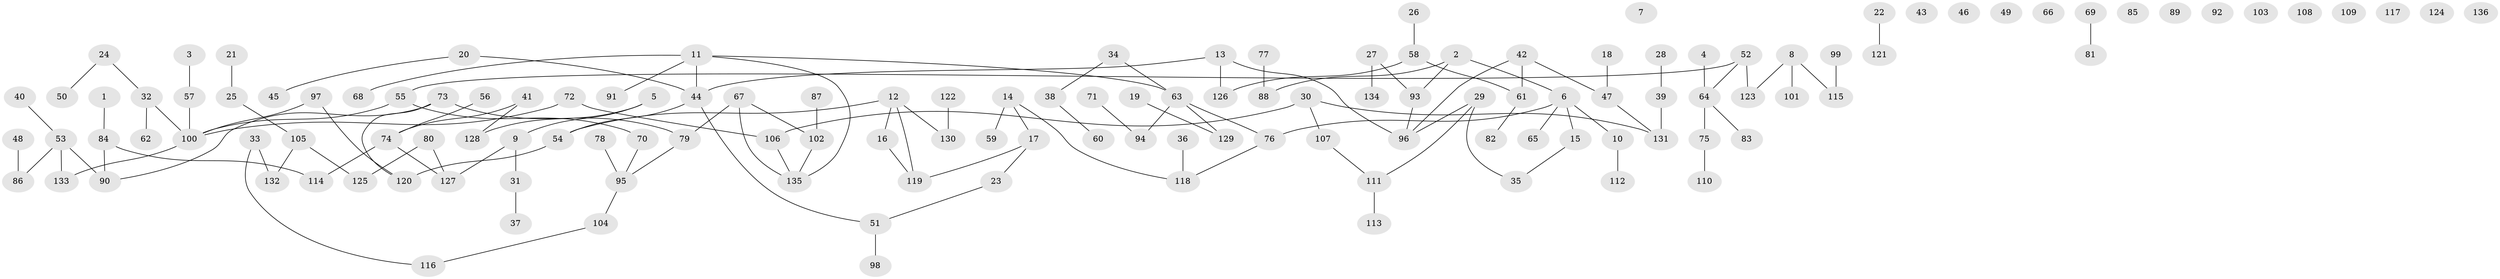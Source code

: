 // coarse degree distribution, {2: 0.20430107526881722, 3: 0.1935483870967742, 1: 0.3010752688172043, 5: 0.043010752688172046, 0: 0.16129032258064516, 4: 0.07526881720430108, 6: 0.021505376344086023}
// Generated by graph-tools (version 1.1) at 2025/41/03/06/25 10:41:20]
// undirected, 136 vertices, 134 edges
graph export_dot {
graph [start="1"]
  node [color=gray90,style=filled];
  1;
  2;
  3;
  4;
  5;
  6;
  7;
  8;
  9;
  10;
  11;
  12;
  13;
  14;
  15;
  16;
  17;
  18;
  19;
  20;
  21;
  22;
  23;
  24;
  25;
  26;
  27;
  28;
  29;
  30;
  31;
  32;
  33;
  34;
  35;
  36;
  37;
  38;
  39;
  40;
  41;
  42;
  43;
  44;
  45;
  46;
  47;
  48;
  49;
  50;
  51;
  52;
  53;
  54;
  55;
  56;
  57;
  58;
  59;
  60;
  61;
  62;
  63;
  64;
  65;
  66;
  67;
  68;
  69;
  70;
  71;
  72;
  73;
  74;
  75;
  76;
  77;
  78;
  79;
  80;
  81;
  82;
  83;
  84;
  85;
  86;
  87;
  88;
  89;
  90;
  91;
  92;
  93;
  94;
  95;
  96;
  97;
  98;
  99;
  100;
  101;
  102;
  103;
  104;
  105;
  106;
  107;
  108;
  109;
  110;
  111;
  112;
  113;
  114;
  115;
  116;
  117;
  118;
  119;
  120;
  121;
  122;
  123;
  124;
  125;
  126;
  127;
  128;
  129;
  130;
  131;
  132;
  133;
  134;
  135;
  136;
  1 -- 84;
  2 -- 6;
  2 -- 88;
  2 -- 93;
  3 -- 57;
  4 -- 64;
  5 -- 9;
  5 -- 128;
  6 -- 10;
  6 -- 15;
  6 -- 65;
  6 -- 76;
  8 -- 101;
  8 -- 115;
  8 -- 123;
  9 -- 31;
  9 -- 127;
  10 -- 112;
  11 -- 44;
  11 -- 63;
  11 -- 68;
  11 -- 91;
  11 -- 135;
  12 -- 16;
  12 -- 54;
  12 -- 119;
  12 -- 130;
  13 -- 44;
  13 -- 96;
  13 -- 126;
  14 -- 17;
  14 -- 59;
  14 -- 118;
  15 -- 35;
  16 -- 119;
  17 -- 23;
  17 -- 119;
  18 -- 47;
  19 -- 129;
  20 -- 44;
  20 -- 45;
  21 -- 25;
  22 -- 121;
  23 -- 51;
  24 -- 32;
  24 -- 50;
  25 -- 105;
  26 -- 58;
  27 -- 93;
  27 -- 134;
  28 -- 39;
  29 -- 35;
  29 -- 96;
  29 -- 111;
  30 -- 106;
  30 -- 107;
  30 -- 131;
  31 -- 37;
  32 -- 62;
  32 -- 100;
  33 -- 116;
  33 -- 132;
  34 -- 38;
  34 -- 63;
  36 -- 118;
  38 -- 60;
  39 -- 131;
  40 -- 53;
  41 -- 74;
  41 -- 128;
  42 -- 47;
  42 -- 61;
  42 -- 96;
  44 -- 51;
  44 -- 54;
  47 -- 131;
  48 -- 86;
  51 -- 98;
  52 -- 55;
  52 -- 64;
  52 -- 123;
  53 -- 86;
  53 -- 90;
  53 -- 133;
  54 -- 120;
  55 -- 70;
  55 -- 100;
  56 -- 74;
  57 -- 100;
  58 -- 61;
  58 -- 126;
  61 -- 82;
  63 -- 76;
  63 -- 94;
  63 -- 129;
  64 -- 75;
  64 -- 83;
  67 -- 79;
  67 -- 102;
  67 -- 135;
  69 -- 81;
  70 -- 95;
  71 -- 94;
  72 -- 100;
  72 -- 106;
  73 -- 79;
  73 -- 90;
  73 -- 120;
  74 -- 114;
  74 -- 127;
  75 -- 110;
  76 -- 118;
  77 -- 88;
  78 -- 95;
  79 -- 95;
  80 -- 125;
  80 -- 127;
  84 -- 90;
  84 -- 114;
  87 -- 102;
  93 -- 96;
  95 -- 104;
  97 -- 100;
  97 -- 120;
  99 -- 115;
  100 -- 133;
  102 -- 135;
  104 -- 116;
  105 -- 125;
  105 -- 132;
  106 -- 135;
  107 -- 111;
  111 -- 113;
  122 -- 130;
}
